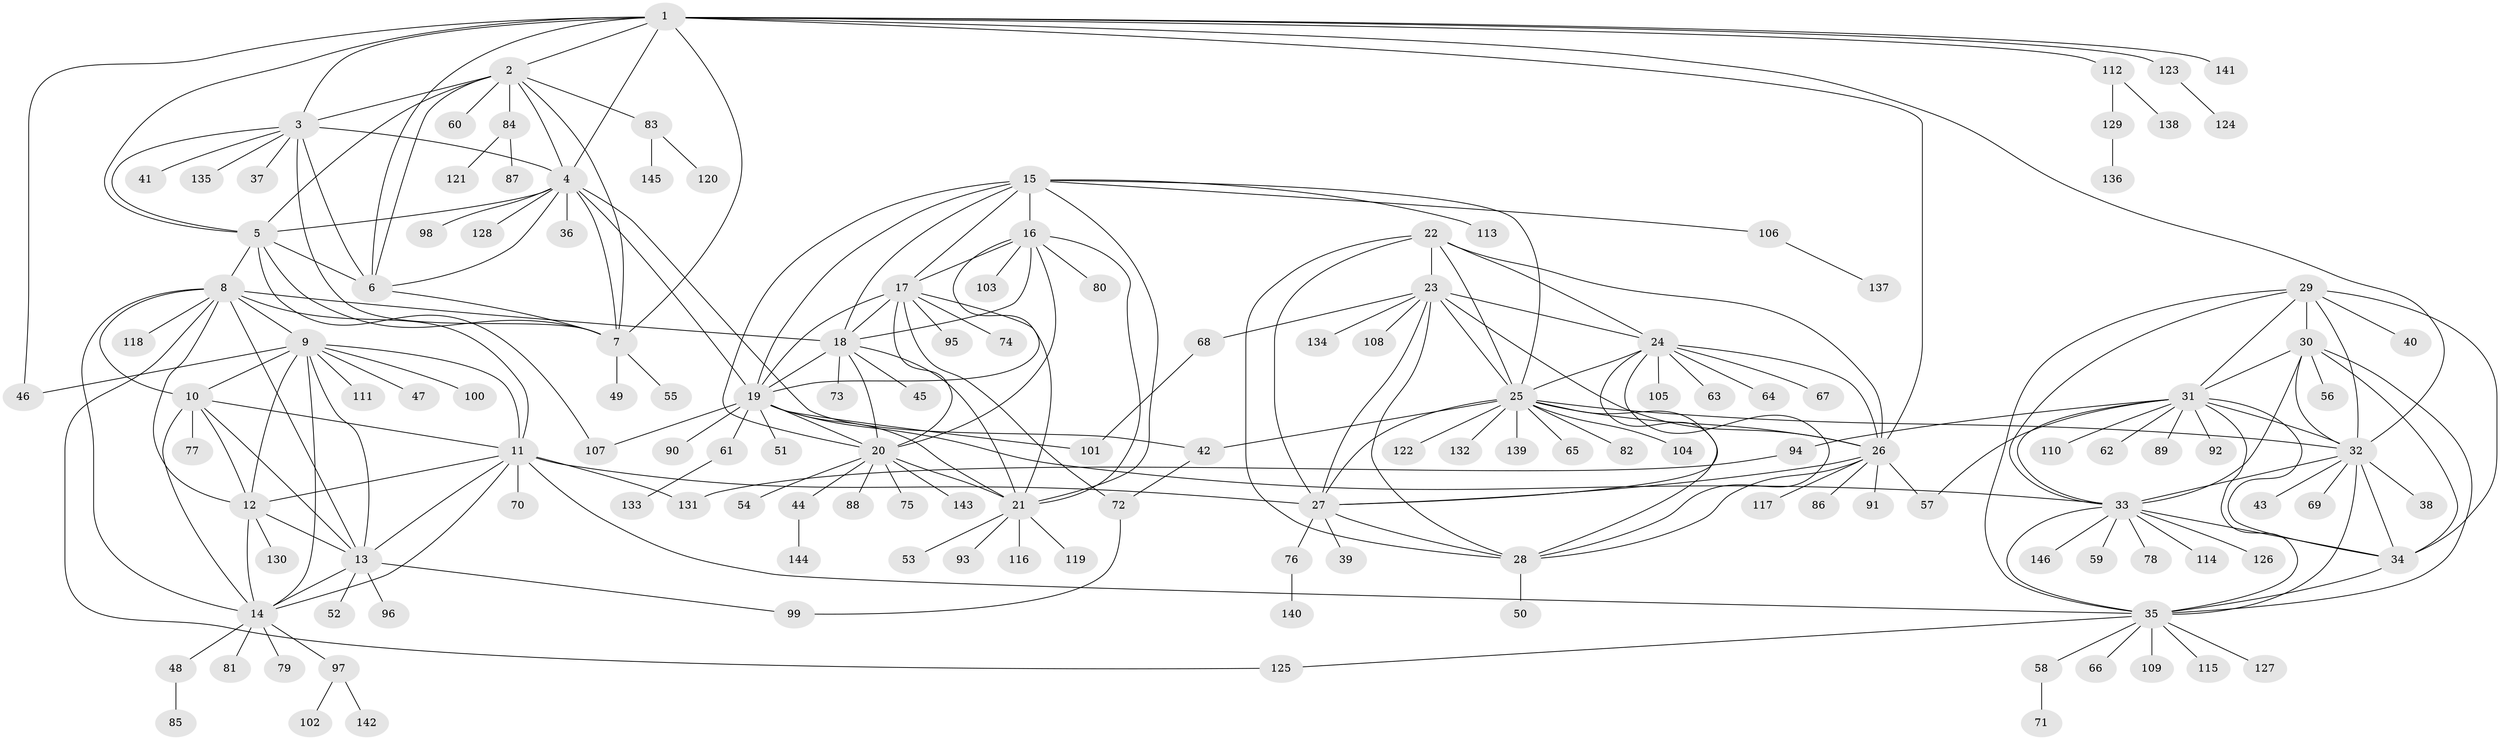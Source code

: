 // Generated by graph-tools (version 1.1) at 2025/26/03/09/25 03:26:46]
// undirected, 146 vertices, 235 edges
graph export_dot {
graph [start="1"]
  node [color=gray90,style=filled];
  1;
  2;
  3;
  4;
  5;
  6;
  7;
  8;
  9;
  10;
  11;
  12;
  13;
  14;
  15;
  16;
  17;
  18;
  19;
  20;
  21;
  22;
  23;
  24;
  25;
  26;
  27;
  28;
  29;
  30;
  31;
  32;
  33;
  34;
  35;
  36;
  37;
  38;
  39;
  40;
  41;
  42;
  43;
  44;
  45;
  46;
  47;
  48;
  49;
  50;
  51;
  52;
  53;
  54;
  55;
  56;
  57;
  58;
  59;
  60;
  61;
  62;
  63;
  64;
  65;
  66;
  67;
  68;
  69;
  70;
  71;
  72;
  73;
  74;
  75;
  76;
  77;
  78;
  79;
  80;
  81;
  82;
  83;
  84;
  85;
  86;
  87;
  88;
  89;
  90;
  91;
  92;
  93;
  94;
  95;
  96;
  97;
  98;
  99;
  100;
  101;
  102;
  103;
  104;
  105;
  106;
  107;
  108;
  109;
  110;
  111;
  112;
  113;
  114;
  115;
  116;
  117;
  118;
  119;
  120;
  121;
  122;
  123;
  124;
  125;
  126;
  127;
  128;
  129;
  130;
  131;
  132;
  133;
  134;
  135;
  136;
  137;
  138;
  139;
  140;
  141;
  142;
  143;
  144;
  145;
  146;
  1 -- 2;
  1 -- 3;
  1 -- 4;
  1 -- 5;
  1 -- 6;
  1 -- 7;
  1 -- 26;
  1 -- 32;
  1 -- 46;
  1 -- 112;
  1 -- 123;
  1 -- 141;
  2 -- 3;
  2 -- 4;
  2 -- 5;
  2 -- 6;
  2 -- 7;
  2 -- 60;
  2 -- 83;
  2 -- 84;
  3 -- 4;
  3 -- 5;
  3 -- 6;
  3 -- 7;
  3 -- 37;
  3 -- 41;
  3 -- 135;
  4 -- 5;
  4 -- 6;
  4 -- 7;
  4 -- 19;
  4 -- 36;
  4 -- 42;
  4 -- 98;
  4 -- 128;
  5 -- 6;
  5 -- 7;
  5 -- 8;
  5 -- 107;
  6 -- 7;
  7 -- 49;
  7 -- 55;
  8 -- 9;
  8 -- 10;
  8 -- 11;
  8 -- 12;
  8 -- 13;
  8 -- 14;
  8 -- 18;
  8 -- 118;
  8 -- 125;
  9 -- 10;
  9 -- 11;
  9 -- 12;
  9 -- 13;
  9 -- 14;
  9 -- 46;
  9 -- 47;
  9 -- 100;
  9 -- 111;
  10 -- 11;
  10 -- 12;
  10 -- 13;
  10 -- 14;
  10 -- 77;
  11 -- 12;
  11 -- 13;
  11 -- 14;
  11 -- 27;
  11 -- 35;
  11 -- 70;
  11 -- 131;
  12 -- 13;
  12 -- 14;
  12 -- 130;
  13 -- 14;
  13 -- 52;
  13 -- 96;
  13 -- 99;
  14 -- 48;
  14 -- 79;
  14 -- 81;
  14 -- 97;
  15 -- 16;
  15 -- 17;
  15 -- 18;
  15 -- 19;
  15 -- 20;
  15 -- 21;
  15 -- 25;
  15 -- 106;
  15 -- 113;
  16 -- 17;
  16 -- 18;
  16 -- 19;
  16 -- 20;
  16 -- 21;
  16 -- 80;
  16 -- 103;
  17 -- 18;
  17 -- 19;
  17 -- 20;
  17 -- 21;
  17 -- 72;
  17 -- 74;
  17 -- 95;
  18 -- 19;
  18 -- 20;
  18 -- 21;
  18 -- 45;
  18 -- 73;
  19 -- 20;
  19 -- 21;
  19 -- 33;
  19 -- 51;
  19 -- 61;
  19 -- 90;
  19 -- 101;
  19 -- 107;
  20 -- 21;
  20 -- 44;
  20 -- 54;
  20 -- 75;
  20 -- 88;
  20 -- 143;
  21 -- 53;
  21 -- 93;
  21 -- 116;
  21 -- 119;
  22 -- 23;
  22 -- 24;
  22 -- 25;
  22 -- 26;
  22 -- 27;
  22 -- 28;
  23 -- 24;
  23 -- 25;
  23 -- 26;
  23 -- 27;
  23 -- 28;
  23 -- 68;
  23 -- 108;
  23 -- 134;
  24 -- 25;
  24 -- 26;
  24 -- 27;
  24 -- 28;
  24 -- 63;
  24 -- 64;
  24 -- 67;
  24 -- 105;
  25 -- 26;
  25 -- 27;
  25 -- 28;
  25 -- 32;
  25 -- 42;
  25 -- 65;
  25 -- 82;
  25 -- 104;
  25 -- 122;
  25 -- 132;
  25 -- 139;
  26 -- 27;
  26 -- 28;
  26 -- 57;
  26 -- 86;
  26 -- 91;
  26 -- 117;
  27 -- 28;
  27 -- 39;
  27 -- 76;
  28 -- 50;
  29 -- 30;
  29 -- 31;
  29 -- 32;
  29 -- 33;
  29 -- 34;
  29 -- 35;
  29 -- 40;
  30 -- 31;
  30 -- 32;
  30 -- 33;
  30 -- 34;
  30 -- 35;
  30 -- 56;
  31 -- 32;
  31 -- 33;
  31 -- 34;
  31 -- 35;
  31 -- 57;
  31 -- 62;
  31 -- 89;
  31 -- 92;
  31 -- 94;
  31 -- 110;
  32 -- 33;
  32 -- 34;
  32 -- 35;
  32 -- 38;
  32 -- 43;
  32 -- 69;
  33 -- 34;
  33 -- 35;
  33 -- 59;
  33 -- 78;
  33 -- 114;
  33 -- 126;
  33 -- 146;
  34 -- 35;
  35 -- 58;
  35 -- 66;
  35 -- 109;
  35 -- 115;
  35 -- 125;
  35 -- 127;
  42 -- 72;
  44 -- 144;
  48 -- 85;
  58 -- 71;
  61 -- 133;
  68 -- 101;
  72 -- 99;
  76 -- 140;
  83 -- 120;
  83 -- 145;
  84 -- 87;
  84 -- 121;
  94 -- 131;
  97 -- 102;
  97 -- 142;
  106 -- 137;
  112 -- 129;
  112 -- 138;
  123 -- 124;
  129 -- 136;
}
